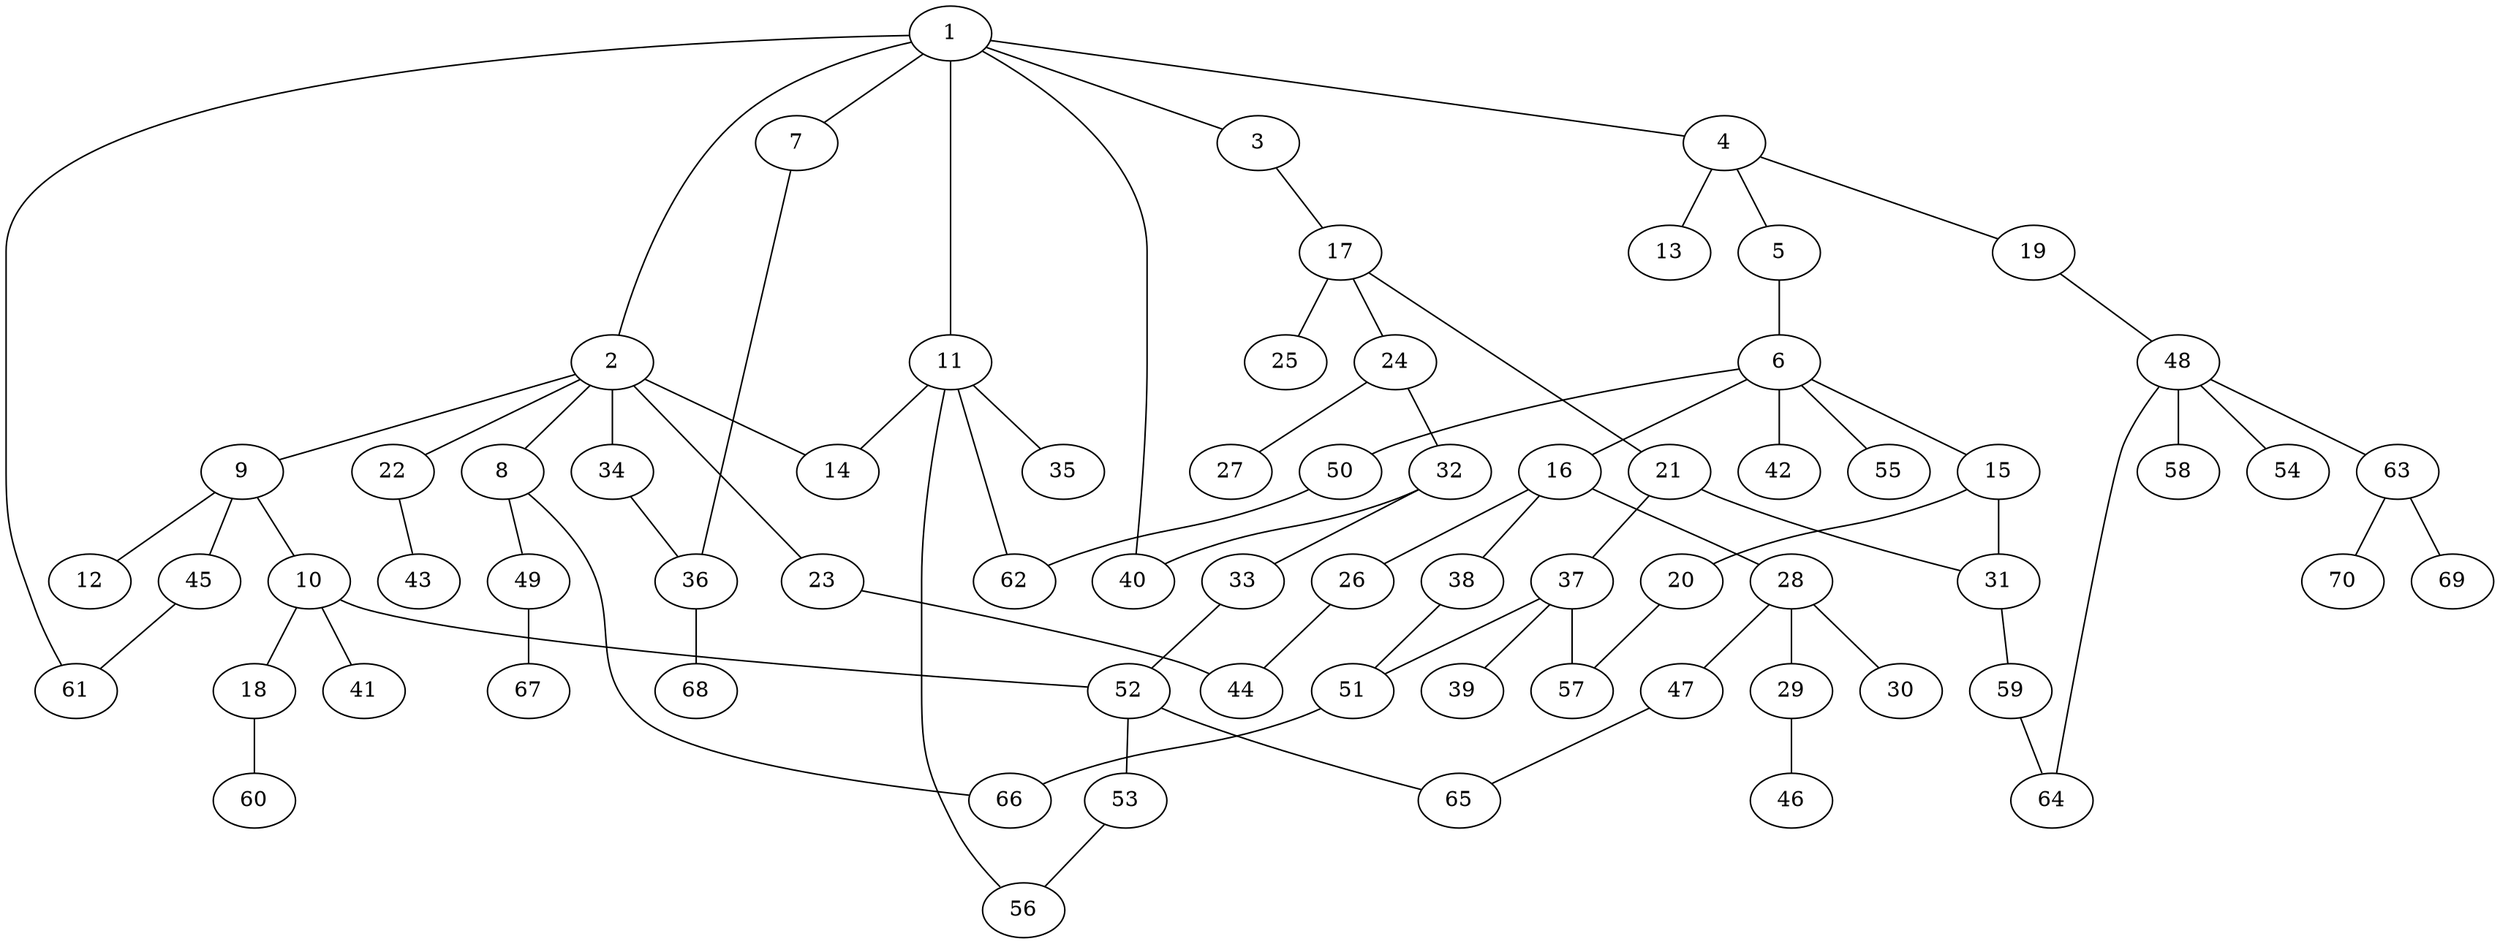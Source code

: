 graph graphname {1--2
1--3
1--4
1--7
1--11
1--40
1--61
2--8
2--9
2--14
2--22
2--23
2--34
3--17
4--5
4--13
4--19
5--6
6--15
6--16
6--42
6--50
6--55
7--36
8--49
8--66
9--10
9--12
9--45
10--18
10--41
10--52
11--14
11--35
11--56
11--62
15--20
15--31
16--26
16--28
16--38
17--21
17--24
17--25
18--60
19--48
20--57
21--31
21--37
22--43
23--44
24--27
24--32
26--44
28--29
28--30
28--47
29--46
31--59
32--33
32--40
33--52
34--36
36--68
37--39
37--51
37--57
38--51
45--61
47--65
48--54
48--58
48--63
48--64
49--67
50--62
51--66
52--53
52--65
53--56
59--64
63--69
63--70
}
